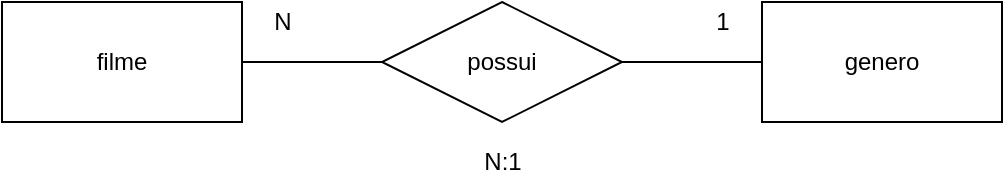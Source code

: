 <mxfile version="14.9.3" type="device" pages="2"><diagram id="3O9fVrFfqc7zJeX3t_Lz" name="MER"><mxGraphModel dx="865" dy="483" grid="1" gridSize="10" guides="1" tooltips="1" connect="1" arrows="1" fold="1" page="1" pageScale="1" pageWidth="827" pageHeight="1169" math="0" shadow="0"><root><mxCell id="0"/><mxCell id="1" parent="0"/><mxCell id="3JojTi2rfQepr14czJQ--3" style="edgeStyle=orthogonalEdgeStyle;rounded=0;orthogonalLoop=1;jettySize=auto;html=1;exitX=1;exitY=0.5;exitDx=0;exitDy=0;entryX=0;entryY=0.5;entryDx=0;entryDy=0;endArrow=none;endFill=0;" edge="1" parent="1" source="3JojTi2rfQepr14czJQ--1" target="3JojTi2rfQepr14czJQ--2"><mxGeometry relative="1" as="geometry"/></mxCell><mxCell id="3JojTi2rfQepr14czJQ--1" value="filme" style="rounded=0;whiteSpace=wrap;html=1;" vertex="1" parent="1"><mxGeometry x="60" y="70" width="120" height="60" as="geometry"/></mxCell><mxCell id="3JojTi2rfQepr14czJQ--5" style="edgeStyle=orthogonalEdgeStyle;rounded=0;orthogonalLoop=1;jettySize=auto;html=1;exitX=1;exitY=0.5;exitDx=0;exitDy=0;entryX=0;entryY=0.5;entryDx=0;entryDy=0;endArrow=none;endFill=0;" edge="1" parent="1" source="3JojTi2rfQepr14czJQ--2" target="3JojTi2rfQepr14czJQ--4"><mxGeometry relative="1" as="geometry"/></mxCell><mxCell id="3JojTi2rfQepr14czJQ--2" value="possui" style="rhombus;whiteSpace=wrap;html=1;" vertex="1" parent="1"><mxGeometry x="250" y="70" width="120" height="60" as="geometry"/></mxCell><mxCell id="3JojTi2rfQepr14czJQ--4" value="genero" style="rounded=0;whiteSpace=wrap;html=1;" vertex="1" parent="1"><mxGeometry x="440" y="70" width="120" height="60" as="geometry"/></mxCell><mxCell id="3JojTi2rfQepr14czJQ--6" value="N" style="text;html=1;align=center;verticalAlign=middle;resizable=0;points=[];autosize=1;strokeColor=none;" vertex="1" parent="1"><mxGeometry x="190" y="70" width="20" height="20" as="geometry"/></mxCell><mxCell id="3JojTi2rfQepr14czJQ--7" value="1" style="text;html=1;align=center;verticalAlign=middle;resizable=0;points=[];autosize=1;strokeColor=none;" vertex="1" parent="1"><mxGeometry x="410" y="70" width="20" height="20" as="geometry"/></mxCell><mxCell id="3JojTi2rfQepr14czJQ--15" value="N:1" style="text;html=1;align=center;verticalAlign=middle;resizable=0;points=[];autosize=1;strokeColor=none;" vertex="1" parent="1"><mxGeometry x="295" y="140" width="30" height="20" as="geometry"/></mxCell></root></mxGraphModel></diagram><diagram id="DGMzlPkd5XfUefqhgC0P" name="Page-2"><mxGraphModel dx="1038" dy="579" grid="1" gridSize="10" guides="1" tooltips="1" connect="1" arrows="1" fold="1" page="1" pageScale="1" pageWidth="827" pageHeight="1169" math="0" shadow="0"><root><mxCell id="P4Xlypq9H5m-yAHq_AlU-0"/><mxCell id="P4Xlypq9H5m-yAHq_AlU-1" parent="P4Xlypq9H5m-yAHq_AlU-0"/><mxCell id="Ao201zPPBm_SpcafTTDy-6" style="edgeStyle=orthogonalEdgeStyle;rounded=0;orthogonalLoop=1;jettySize=auto;html=1;exitX=0.5;exitY=1;exitDx=0;exitDy=0;entryX=0;entryY=0.5;entryDx=0;entryDy=0;endArrow=none;endFill=0;" edge="1" parent="P4Xlypq9H5m-yAHq_AlU-1" source="Ao201zPPBm_SpcafTTDy-0" target="Ao201zPPBm_SpcafTTDy-5"><mxGeometry relative="1" as="geometry"/></mxCell><mxCell id="Ao201zPPBm_SpcafTTDy-7" style="edgeStyle=orthogonalEdgeStyle;rounded=0;orthogonalLoop=1;jettySize=auto;html=1;exitX=1;exitY=0.5;exitDx=0;exitDy=0;endArrow=none;endFill=0;" edge="1" parent="P4Xlypq9H5m-yAHq_AlU-1" source="Ao201zPPBm_SpcafTTDy-0" target="Ao201zPPBm_SpcafTTDy-1"><mxGeometry relative="1" as="geometry"/></mxCell><mxCell id="Ao201zPPBm_SpcafTTDy-0" value="pessoa" style="rounded=0;whiteSpace=wrap;html=1;" vertex="1" parent="P4Xlypq9H5m-yAHq_AlU-1"><mxGeometry x="110" y="80" width="120" height="60" as="geometry"/></mxCell><mxCell id="Ao201zPPBm_SpcafTTDy-8" style="edgeStyle=orthogonalEdgeStyle;rounded=0;orthogonalLoop=1;jettySize=auto;html=1;exitX=1;exitY=0.5;exitDx=0;exitDy=0;endArrow=none;endFill=0;entryX=0;entryY=0.5;entryDx=0;entryDy=0;" edge="1" parent="P4Xlypq9H5m-yAHq_AlU-1" source="Ao201zPPBm_SpcafTTDy-1" target="Ao201zPPBm_SpcafTTDy-3"><mxGeometry relative="1" as="geometry"><mxPoint x="540" y="110" as="targetPoint"/></mxGeometry></mxCell><mxCell id="Ao201zPPBm_SpcafTTDy-1" value="possui" style="shape=rhombus;perimeter=rhombusPerimeter;whiteSpace=wrap;html=1;align=center;" vertex="1" parent="P4Xlypq9H5m-yAHq_AlU-1"><mxGeometry x="330" y="80" width="120" height="60" as="geometry"/></mxCell><mxCell id="Ao201zPPBm_SpcafTTDy-3" value="telefone" style="rounded=0;whiteSpace=wrap;html=1;" vertex="1" parent="P4Xlypq9H5m-yAHq_AlU-1"><mxGeometry x="550" y="80" width="120" height="60" as="geometry"/></mxCell><mxCell id="Ao201zPPBm_SpcafTTDy-4" value="email" style="rounded=0;whiteSpace=wrap;html=1;" vertex="1" parent="P4Xlypq9H5m-yAHq_AlU-1"><mxGeometry x="550" y="240" width="120" height="60" as="geometry"/></mxCell><mxCell id="Ao201zPPBm_SpcafTTDy-9" style="edgeStyle=orthogonalEdgeStyle;rounded=0;orthogonalLoop=1;jettySize=auto;html=1;exitX=1;exitY=0.5;exitDx=0;exitDy=0;entryX=0;entryY=0.5;entryDx=0;entryDy=0;endArrow=none;endFill=0;" edge="1" parent="P4Xlypq9H5m-yAHq_AlU-1" source="Ao201zPPBm_SpcafTTDy-5" target="Ao201zPPBm_SpcafTTDy-4"><mxGeometry relative="1" as="geometry"/></mxCell><mxCell id="Ao201zPPBm_SpcafTTDy-5" value="possui" style="shape=rhombus;perimeter=rhombusPerimeter;whiteSpace=wrap;html=1;align=center;" vertex="1" parent="P4Xlypq9H5m-yAHq_AlU-1"><mxGeometry x="330" y="240" width="120" height="60" as="geometry"/></mxCell><mxCell id="Ao201zPPBm_SpcafTTDy-10" value="1" style="text;html=1;align=center;verticalAlign=middle;resizable=0;points=[];autosize=1;strokeColor=none;" vertex="1" parent="P4Xlypq9H5m-yAHq_AlU-1"><mxGeometry x="180" y="150" width="20" height="20" as="geometry"/></mxCell><mxCell id="Ao201zPPBm_SpcafTTDy-11" value="N" style="text;html=1;align=center;verticalAlign=middle;resizable=0;points=[];autosize=1;strokeColor=none;" vertex="1" parent="P4Xlypq9H5m-yAHq_AlU-1"><mxGeometry x="520" y="240" width="20" height="20" as="geometry"/></mxCell><mxCell id="Ao201zPPBm_SpcafTTDy-12" value="1" style="text;html=1;align=center;verticalAlign=middle;resizable=0;points=[];autosize=1;strokeColor=none;" vertex="1" parent="P4Xlypq9H5m-yAHq_AlU-1"><mxGeometry x="250" y="80" width="20" height="20" as="geometry"/></mxCell><mxCell id="Ao201zPPBm_SpcafTTDy-13" value="N" style="text;html=1;align=center;verticalAlign=middle;resizable=0;points=[];autosize=1;strokeColor=none;" vertex="1" parent="P4Xlypq9H5m-yAHq_AlU-1"><mxGeometry x="520" y="80" width="20" height="20" as="geometry"/></mxCell></root></mxGraphModel></diagram></mxfile>